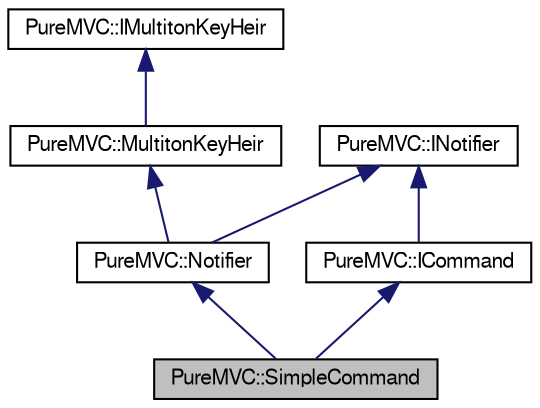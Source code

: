 digraph G
{
  edge [fontname="FreeSans",fontsize="10",labelfontname="FreeSans",labelfontsize="10"];
  node [fontname="FreeSans",fontsize="10",shape=record];
  Node1 [label="PureMVC::SimpleCommand",height=0.2,width=0.4,color="black", fillcolor="grey75", style="filled" fontcolor="black"];
  Node2 -> Node1 [dir=back,color="midnightblue",fontsize="10",style="solid"];
  Node2 [label="PureMVC::Notifier",height=0.2,width=0.4,color="black", fillcolor="white", style="filled",URL="$class_pure_m_v_c_1_1_notifier.html",tooltip="A Base INotifier implementation."];
  Node3 -> Node2 [dir=back,color="midnightblue",fontsize="10",style="solid"];
  Node3 [label="PureMVC::MultitonKeyHeir",height=0.2,width=0.4,color="black", fillcolor="white", style="filled",URL="$class_pure_m_v_c_1_1_multiton_key_heir.html",tooltip="Multiton key holding class."];
  Node4 -> Node3 [dir=back,color="midnightblue",fontsize="10",style="solid"];
  Node4 [label="PureMVC::IMultitonKeyHeir",height=0.2,width=0.4,color="black", fillcolor="white", style="filled",URL="$class_pure_m_v_c_1_1_i_multiton_key_heir.html",tooltip="Contains a multiton key."];
  Node5 -> Node2 [dir=back,color="midnightblue",fontsize="10",style="solid"];
  Node5 [label="PureMVC::INotifier",height=0.2,width=0.4,color="black", fillcolor="white", style="filled",URL="$class_pure_m_v_c_1_1_i_notifier.html",tooltip="The interface definition for a PureMVC Notifier."];
  Node6 -> Node1 [dir=back,color="midnightblue",fontsize="10",style="solid"];
  Node6 [label="PureMVC::ICommand",height=0.2,width=0.4,color="black", fillcolor="white", style="filled",URL="$class_pure_m_v_c_1_1_i_command.html",tooltip="The interface definition for a PureMVC Command."];
  Node5 -> Node6 [dir=back,color="midnightblue",fontsize="10",style="solid"];
}
